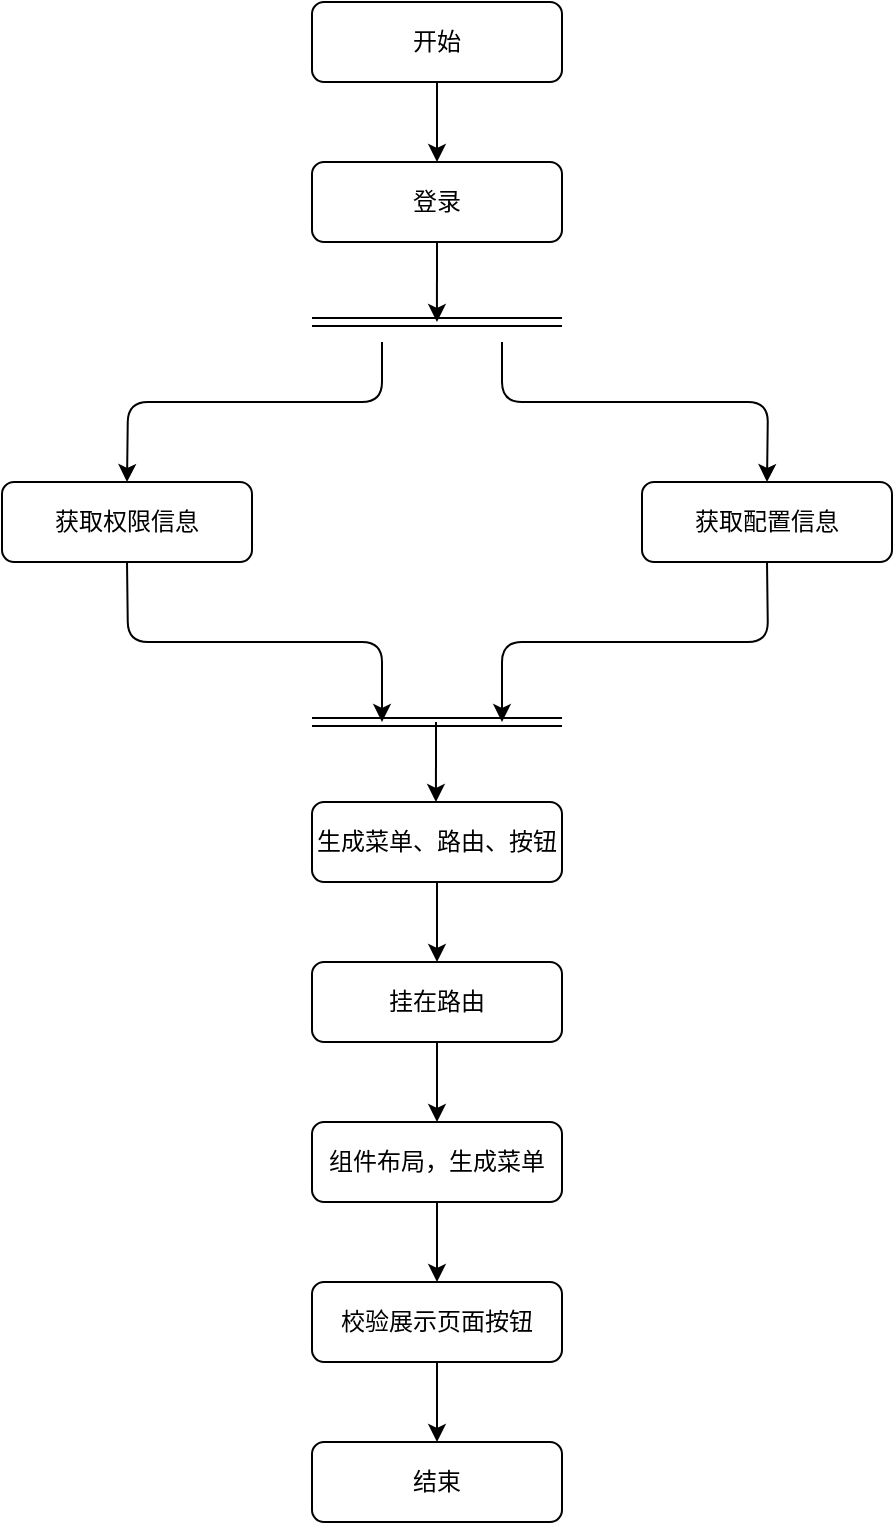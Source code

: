 <mxfile>
    <diagram id="X4lKbG4asDfa_Or_zj8P" name="第 1 页">
        <mxGraphModel dx="1712" dy="871" grid="1" gridSize="10" guides="1" tooltips="1" connect="1" arrows="1" fold="1" page="1" pageScale="1" pageWidth="1169" pageHeight="827" math="0" shadow="0">
            <root>
                <mxCell id="0"/>
                <mxCell id="1" parent="0"/>
                <mxCell id="11" style="edgeStyle=none;html=1;exitX=0.5;exitY=1;exitDx=0;exitDy=0;entryX=0.5;entryY=0;entryDx=0;entryDy=0;" edge="1" parent="1" source="2" target="5">
                    <mxGeometry relative="1" as="geometry"/>
                </mxCell>
                <mxCell id="2" value="开始" style="rounded=1;whiteSpace=wrap;html=1;" vertex="1" parent="1">
                    <mxGeometry x="475" width="125" height="40" as="geometry"/>
                </mxCell>
                <mxCell id="12" style="edgeStyle=none;html=1;exitX=0.5;exitY=1;exitDx=0;exitDy=0;" edge="1" parent="1" source="5">
                    <mxGeometry relative="1" as="geometry">
                        <mxPoint x="537.474" y="160" as="targetPoint"/>
                    </mxGeometry>
                </mxCell>
                <mxCell id="5" value="登录" style="rounded=1;whiteSpace=wrap;html=1;" vertex="1" parent="1">
                    <mxGeometry x="475" y="80" width="125" height="40" as="geometry"/>
                </mxCell>
                <mxCell id="6" value="" style="shape=link;html=1;" edge="1" parent="1">
                    <mxGeometry width="100" relative="1" as="geometry">
                        <mxPoint x="475" y="160" as="sourcePoint"/>
                        <mxPoint x="600" y="160" as="targetPoint"/>
                    </mxGeometry>
                </mxCell>
                <mxCell id="7" value="获取权限信息" style="rounded=1;whiteSpace=wrap;html=1;" vertex="1" parent="1">
                    <mxGeometry x="320" y="240" width="125" height="40" as="geometry"/>
                </mxCell>
                <mxCell id="8" value="获取配置信息" style="rounded=1;whiteSpace=wrap;html=1;" vertex="1" parent="1">
                    <mxGeometry x="640" y="240" width="125" height="40" as="geometry"/>
                </mxCell>
                <mxCell id="9" value="" style="shape=link;html=1;" edge="1" parent="1">
                    <mxGeometry width="100" relative="1" as="geometry">
                        <mxPoint x="475" y="360" as="sourcePoint"/>
                        <mxPoint x="600" y="360" as="targetPoint"/>
                    </mxGeometry>
                </mxCell>
                <mxCell id="22" style="edgeStyle=none;html=1;exitX=0.5;exitY=1;exitDx=0;exitDy=0;entryX=0.5;entryY=0;entryDx=0;entryDy=0;" edge="1" parent="1" source="10" target="18">
                    <mxGeometry relative="1" as="geometry"/>
                </mxCell>
                <mxCell id="10" value="生成菜单、路由、按钮" style="rounded=1;whiteSpace=wrap;html=1;" vertex="1" parent="1">
                    <mxGeometry x="475" y="400" width="125" height="40" as="geometry"/>
                </mxCell>
                <mxCell id="13" value="" style="endArrow=classic;html=1;entryX=0.5;entryY=0;entryDx=0;entryDy=0;" edge="1" parent="1" target="7">
                    <mxGeometry width="50" height="50" relative="1" as="geometry">
                        <mxPoint x="510" y="170" as="sourcePoint"/>
                        <mxPoint x="730" y="400" as="targetPoint"/>
                        <Array as="points">
                            <mxPoint x="510" y="200"/>
                            <mxPoint x="383" y="200"/>
                        </Array>
                    </mxGeometry>
                </mxCell>
                <mxCell id="14" value="" style="endArrow=classic;html=1;entryX=0.5;entryY=0;entryDx=0;entryDy=0;" edge="1" parent="1" target="8">
                    <mxGeometry width="50" height="50" relative="1" as="geometry">
                        <mxPoint x="570" y="170" as="sourcePoint"/>
                        <mxPoint x="392.5" y="250" as="targetPoint"/>
                        <Array as="points">
                            <mxPoint x="570" y="200"/>
                            <mxPoint x="703" y="200"/>
                        </Array>
                    </mxGeometry>
                </mxCell>
                <mxCell id="15" value="" style="endArrow=classic;html=1;exitX=0.5;exitY=1;exitDx=0;exitDy=0;" edge="1" parent="1" source="7">
                    <mxGeometry width="50" height="50" relative="1" as="geometry">
                        <mxPoint x="380" y="290" as="sourcePoint"/>
                        <mxPoint x="510" y="360" as="targetPoint"/>
                        <Array as="points">
                            <mxPoint x="383" y="320"/>
                            <mxPoint x="510" y="320"/>
                        </Array>
                    </mxGeometry>
                </mxCell>
                <mxCell id="16" value="" style="endArrow=classic;html=1;exitX=0.5;exitY=1;exitDx=0;exitDy=0;" edge="1" parent="1" source="8">
                    <mxGeometry width="50" height="50" relative="1" as="geometry">
                        <mxPoint x="392.5" y="290" as="sourcePoint"/>
                        <mxPoint x="570" y="360" as="targetPoint"/>
                        <Array as="points">
                            <mxPoint x="703" y="320"/>
                            <mxPoint x="570" y="320"/>
                        </Array>
                    </mxGeometry>
                </mxCell>
                <mxCell id="17" style="edgeStyle=none;html=1;exitX=0.5;exitY=1;exitDx=0;exitDy=0;" edge="1" parent="1">
                    <mxGeometry relative="1" as="geometry">
                        <mxPoint x="536.974" y="400" as="targetPoint"/>
                        <mxPoint x="537" y="360" as="sourcePoint"/>
                    </mxGeometry>
                </mxCell>
                <mxCell id="23" style="edgeStyle=none;html=1;exitX=0.5;exitY=1;exitDx=0;exitDy=0;entryX=0.5;entryY=0;entryDx=0;entryDy=0;" edge="1" parent="1" source="18" target="19">
                    <mxGeometry relative="1" as="geometry"/>
                </mxCell>
                <mxCell id="18" value="挂在路由" style="rounded=1;whiteSpace=wrap;html=1;" vertex="1" parent="1">
                    <mxGeometry x="475" y="480" width="125" height="40" as="geometry"/>
                </mxCell>
                <mxCell id="24" style="edgeStyle=none;html=1;exitX=0.5;exitY=1;exitDx=0;exitDy=0;entryX=0.5;entryY=0;entryDx=0;entryDy=0;" edge="1" parent="1" source="19" target="20">
                    <mxGeometry relative="1" as="geometry"/>
                </mxCell>
                <mxCell id="19" value="组件布局，生成菜单" style="rounded=1;whiteSpace=wrap;html=1;" vertex="1" parent="1">
                    <mxGeometry x="475" y="560" width="125" height="40" as="geometry"/>
                </mxCell>
                <mxCell id="25" style="edgeStyle=none;html=1;exitX=0.5;exitY=1;exitDx=0;exitDy=0;entryX=0.5;entryY=0;entryDx=0;entryDy=0;" edge="1" parent="1" source="20" target="21">
                    <mxGeometry relative="1" as="geometry"/>
                </mxCell>
                <mxCell id="20" value="校验展示页面按钮" style="rounded=1;whiteSpace=wrap;html=1;" vertex="1" parent="1">
                    <mxGeometry x="475" y="640" width="125" height="40" as="geometry"/>
                </mxCell>
                <mxCell id="21" value="结束" style="rounded=1;whiteSpace=wrap;html=1;" vertex="1" parent="1">
                    <mxGeometry x="475" y="720" width="125" height="40" as="geometry"/>
                </mxCell>
            </root>
        </mxGraphModel>
    </diagram>
</mxfile>